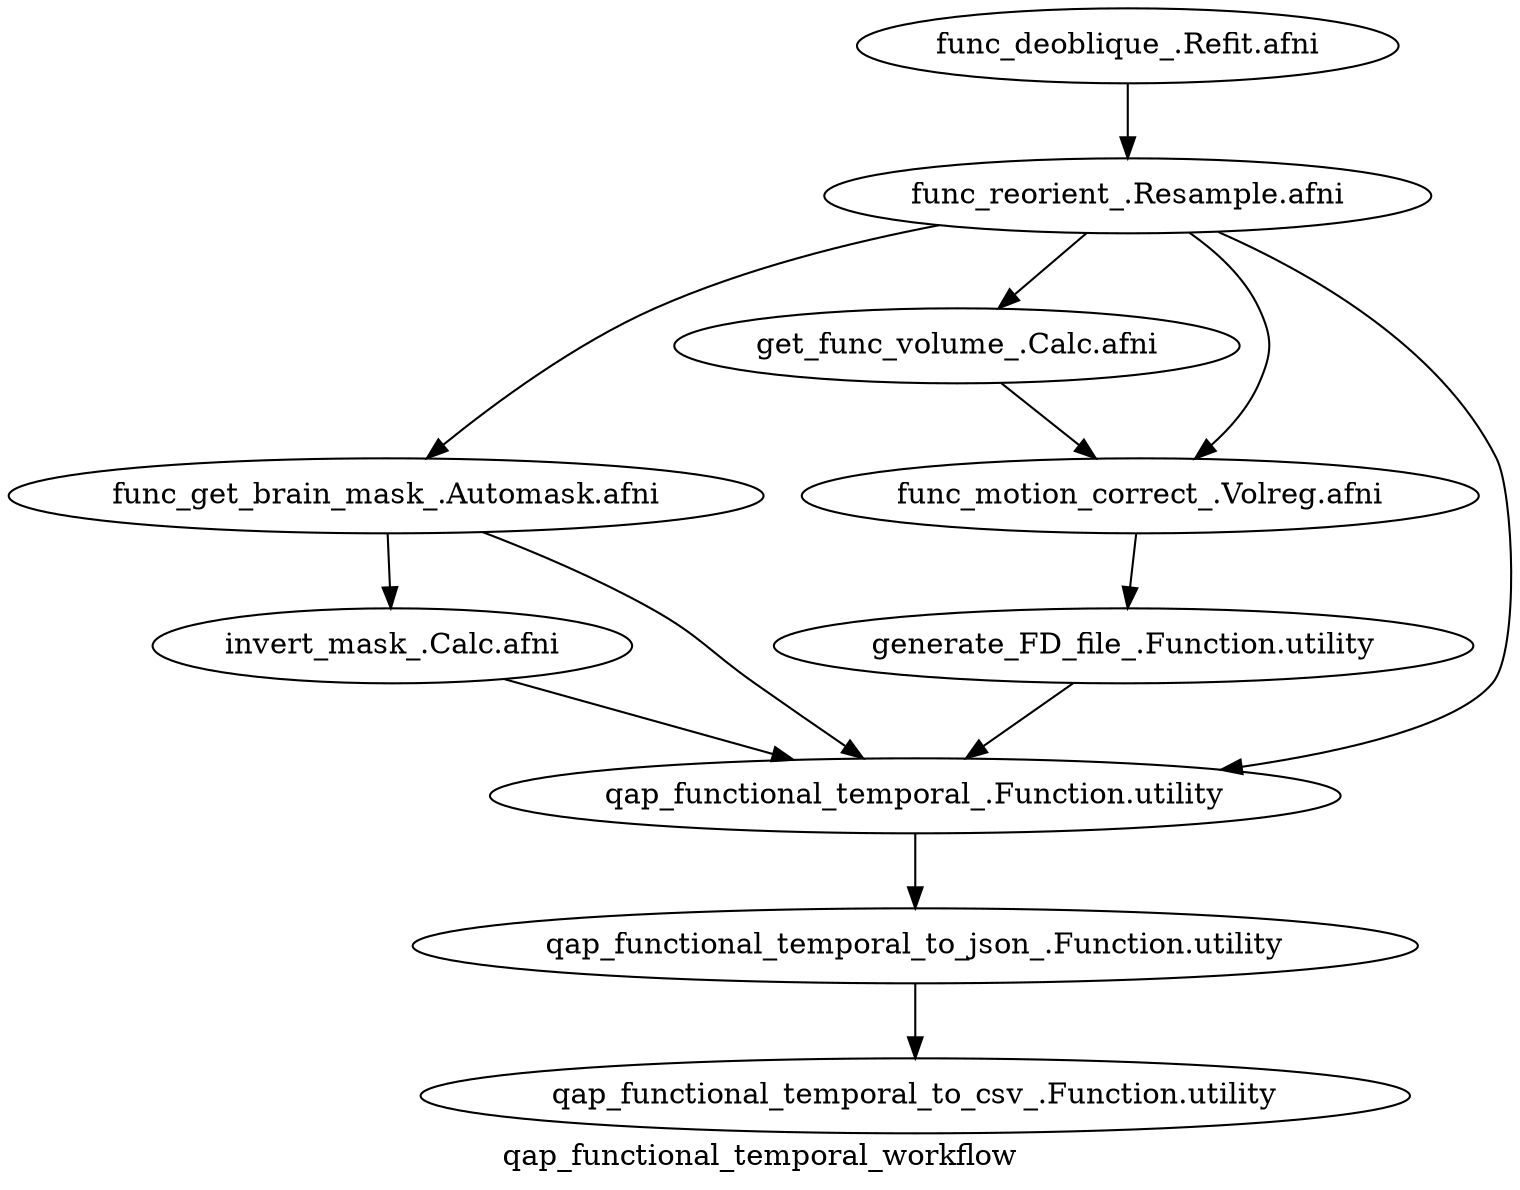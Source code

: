 digraph qap_functional_temporal_workflow{
  label="qap_functional_temporal_workflow";
  qap_functional_temporal_workflow_func_deoblique_[label="func_deoblique_.Refit.afni"];
  qap_functional_temporal_workflow_func_reorient_[label="func_reorient_.Resample.afni"];
  qap_functional_temporal_workflow_func_get_brain_mask_[label="func_get_brain_mask_.Automask.afni"];
  qap_functional_temporal_workflow_invert_mask_[label="invert_mask_.Calc.afni"];
  qap_functional_temporal_workflow_get_func_volume_[label="get_func_volume_.Calc.afni"];
  qap_functional_temporal_workflow_func_motion_correct_[label="func_motion_correct_.Volreg.afni"];
  qap_functional_temporal_workflow_generate_FD_file_[label="generate_FD_file_.Function.utility"];
  qap_functional_temporal_workflow_qap_functional_temporal_[label="qap_functional_temporal_.Function.utility"];
  qap_functional_temporal_workflow_qap_functional_temporal_to_json_[label="qap_functional_temporal_to_json_.Function.utility"];
  qap_functional_temporal_workflow_qap_functional_temporal_to_csv_[label="qap_functional_temporal_to_csv_.Function.utility"];
  qap_functional_temporal_workflow_func_deoblique_ -> qap_functional_temporal_workflow_func_reorient_;
  qap_functional_temporal_workflow_func_reorient_ -> qap_functional_temporal_workflow_func_get_brain_mask_;
  qap_functional_temporal_workflow_func_reorient_ -> qap_functional_temporal_workflow_qap_functional_temporal_;
  qap_functional_temporal_workflow_func_reorient_ -> qap_functional_temporal_workflow_get_func_volume_;
  qap_functional_temporal_workflow_func_reorient_ -> qap_functional_temporal_workflow_func_motion_correct_;
  qap_functional_temporal_workflow_func_get_brain_mask_ -> qap_functional_temporal_workflow_invert_mask_;
  qap_functional_temporal_workflow_func_get_brain_mask_ -> qap_functional_temporal_workflow_qap_functional_temporal_;
  qap_functional_temporal_workflow_invert_mask_ -> qap_functional_temporal_workflow_qap_functional_temporal_;
  qap_functional_temporal_workflow_get_func_volume_ -> qap_functional_temporal_workflow_func_motion_correct_;
  qap_functional_temporal_workflow_func_motion_correct_ -> qap_functional_temporal_workflow_generate_FD_file_;
  qap_functional_temporal_workflow_generate_FD_file_ -> qap_functional_temporal_workflow_qap_functional_temporal_;
  qap_functional_temporal_workflow_qap_functional_temporal_ -> qap_functional_temporal_workflow_qap_functional_temporal_to_json_;
  qap_functional_temporal_workflow_qap_functional_temporal_to_json_ -> qap_functional_temporal_workflow_qap_functional_temporal_to_csv_;
}